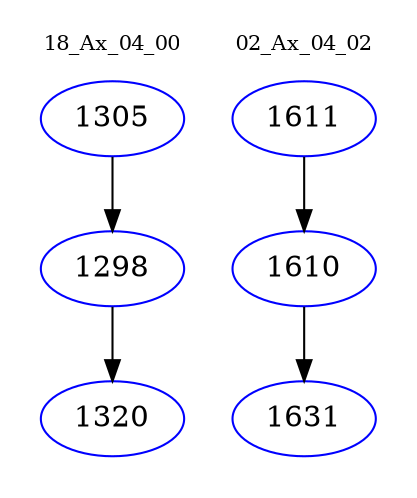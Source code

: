 digraph{
subgraph cluster_0 {
color = white
label = "18_Ax_04_00";
fontsize=10;
T0_1305 [label="1305", color="blue"]
T0_1305 -> T0_1298 [color="black"]
T0_1298 [label="1298", color="blue"]
T0_1298 -> T0_1320 [color="black"]
T0_1320 [label="1320", color="blue"]
}
subgraph cluster_1 {
color = white
label = "02_Ax_04_02";
fontsize=10;
T1_1611 [label="1611", color="blue"]
T1_1611 -> T1_1610 [color="black"]
T1_1610 [label="1610", color="blue"]
T1_1610 -> T1_1631 [color="black"]
T1_1631 [label="1631", color="blue"]
}
}
